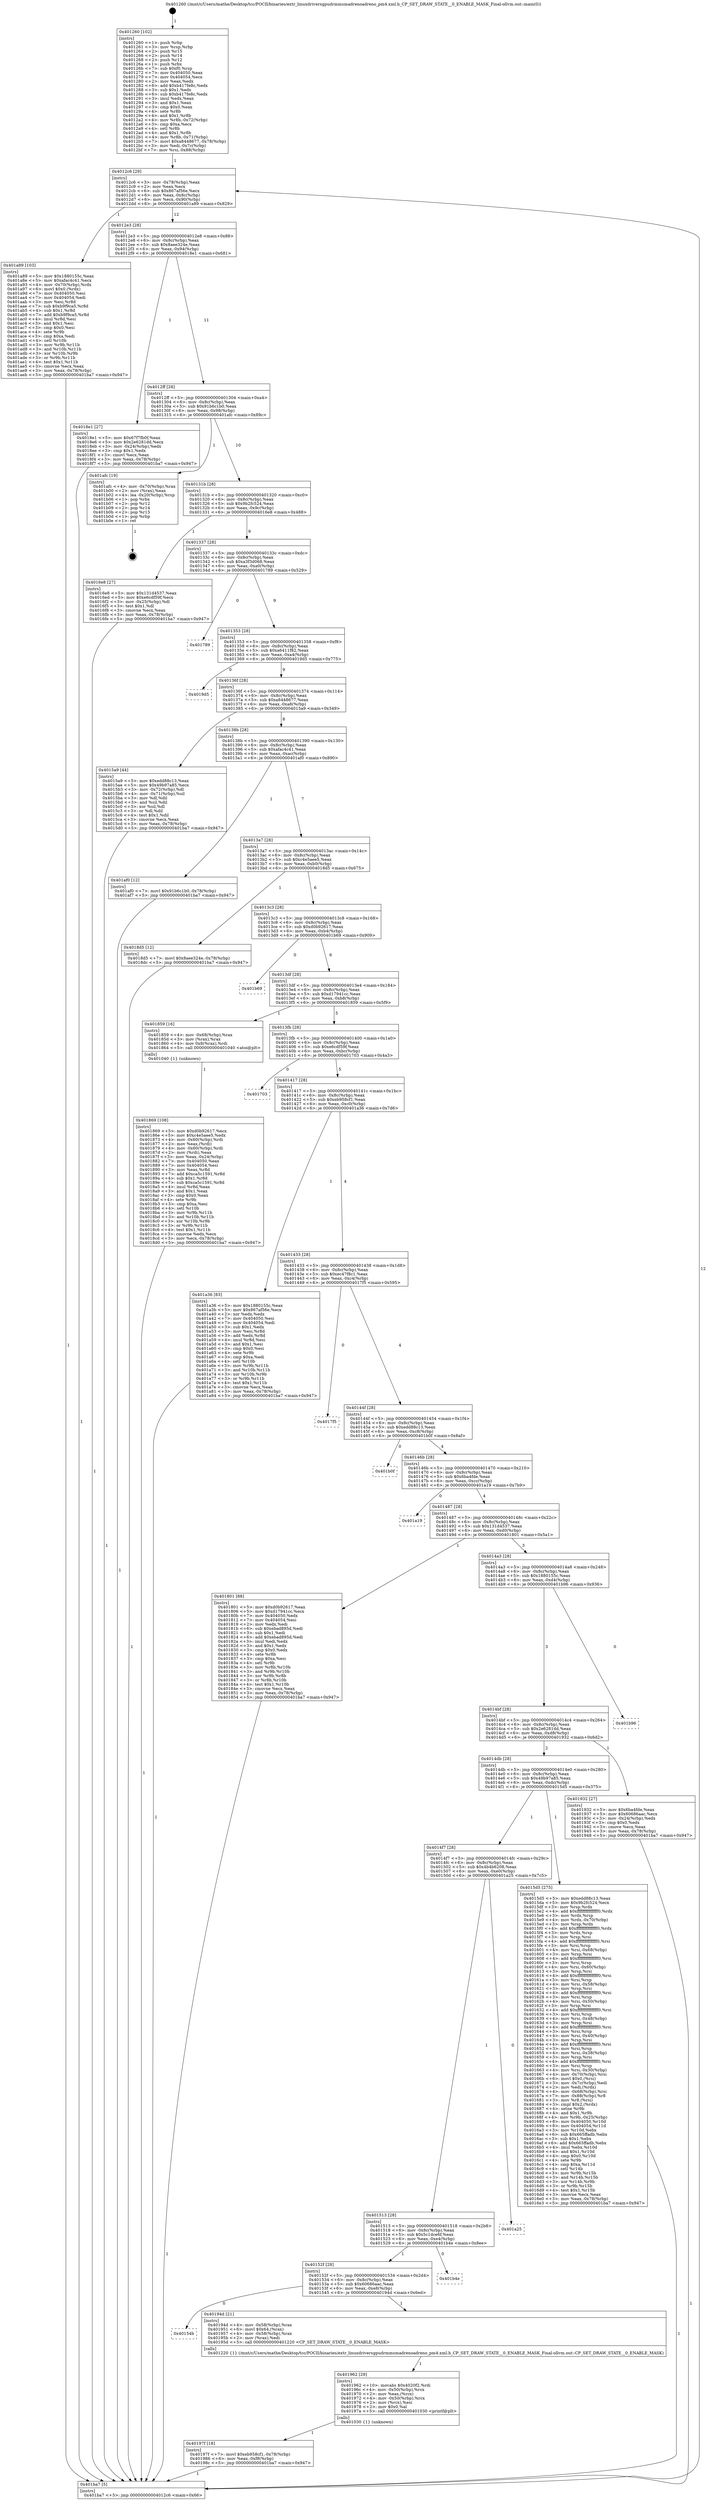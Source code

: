 digraph "0x401260" {
  label = "0x401260 (/mnt/c/Users/mathe/Desktop/tcc/POCII/binaries/extr_linuxdriversgpudrmmsmadrenoadreno_pm4.xml.h_CP_SET_DRAW_STATE__0_ENABLE_MASK_Final-ollvm.out::main(0))"
  labelloc = "t"
  node[shape=record]

  Entry [label="",width=0.3,height=0.3,shape=circle,fillcolor=black,style=filled]
  "0x4012c6" [label="{
     0x4012c6 [29]\l
     | [instrs]\l
     &nbsp;&nbsp;0x4012c6 \<+3\>: mov -0x78(%rbp),%eax\l
     &nbsp;&nbsp;0x4012c9 \<+2\>: mov %eax,%ecx\l
     &nbsp;&nbsp;0x4012cb \<+6\>: sub $0x867af56e,%ecx\l
     &nbsp;&nbsp;0x4012d1 \<+6\>: mov %eax,-0x8c(%rbp)\l
     &nbsp;&nbsp;0x4012d7 \<+6\>: mov %ecx,-0x90(%rbp)\l
     &nbsp;&nbsp;0x4012dd \<+6\>: je 0000000000401a89 \<main+0x829\>\l
  }"]
  "0x401a89" [label="{
     0x401a89 [103]\l
     | [instrs]\l
     &nbsp;&nbsp;0x401a89 \<+5\>: mov $0x1880155c,%eax\l
     &nbsp;&nbsp;0x401a8e \<+5\>: mov $0xafac4c41,%ecx\l
     &nbsp;&nbsp;0x401a93 \<+4\>: mov -0x70(%rbp),%rdx\l
     &nbsp;&nbsp;0x401a97 \<+6\>: movl $0x0,(%rdx)\l
     &nbsp;&nbsp;0x401a9d \<+7\>: mov 0x404050,%esi\l
     &nbsp;&nbsp;0x401aa4 \<+7\>: mov 0x404054,%edi\l
     &nbsp;&nbsp;0x401aab \<+3\>: mov %esi,%r8d\l
     &nbsp;&nbsp;0x401aae \<+7\>: sub $0xb9f9ca5,%r8d\l
     &nbsp;&nbsp;0x401ab5 \<+4\>: sub $0x1,%r8d\l
     &nbsp;&nbsp;0x401ab9 \<+7\>: add $0xb9f9ca5,%r8d\l
     &nbsp;&nbsp;0x401ac0 \<+4\>: imul %r8d,%esi\l
     &nbsp;&nbsp;0x401ac4 \<+3\>: and $0x1,%esi\l
     &nbsp;&nbsp;0x401ac7 \<+3\>: cmp $0x0,%esi\l
     &nbsp;&nbsp;0x401aca \<+4\>: sete %r9b\l
     &nbsp;&nbsp;0x401ace \<+3\>: cmp $0xa,%edi\l
     &nbsp;&nbsp;0x401ad1 \<+4\>: setl %r10b\l
     &nbsp;&nbsp;0x401ad5 \<+3\>: mov %r9b,%r11b\l
     &nbsp;&nbsp;0x401ad8 \<+3\>: and %r10b,%r11b\l
     &nbsp;&nbsp;0x401adb \<+3\>: xor %r10b,%r9b\l
     &nbsp;&nbsp;0x401ade \<+3\>: or %r9b,%r11b\l
     &nbsp;&nbsp;0x401ae1 \<+4\>: test $0x1,%r11b\l
     &nbsp;&nbsp;0x401ae5 \<+3\>: cmovne %ecx,%eax\l
     &nbsp;&nbsp;0x401ae8 \<+3\>: mov %eax,-0x78(%rbp)\l
     &nbsp;&nbsp;0x401aeb \<+5\>: jmp 0000000000401ba7 \<main+0x947\>\l
  }"]
  "0x4012e3" [label="{
     0x4012e3 [28]\l
     | [instrs]\l
     &nbsp;&nbsp;0x4012e3 \<+5\>: jmp 00000000004012e8 \<main+0x88\>\l
     &nbsp;&nbsp;0x4012e8 \<+6\>: mov -0x8c(%rbp),%eax\l
     &nbsp;&nbsp;0x4012ee \<+5\>: sub $0x8aee324e,%eax\l
     &nbsp;&nbsp;0x4012f3 \<+6\>: mov %eax,-0x94(%rbp)\l
     &nbsp;&nbsp;0x4012f9 \<+6\>: je 00000000004018e1 \<main+0x681\>\l
  }"]
  Exit [label="",width=0.3,height=0.3,shape=circle,fillcolor=black,style=filled,peripheries=2]
  "0x4018e1" [label="{
     0x4018e1 [27]\l
     | [instrs]\l
     &nbsp;&nbsp;0x4018e1 \<+5\>: mov $0x67f7fb0f,%eax\l
     &nbsp;&nbsp;0x4018e6 \<+5\>: mov $0x2e6281dd,%ecx\l
     &nbsp;&nbsp;0x4018eb \<+3\>: mov -0x24(%rbp),%edx\l
     &nbsp;&nbsp;0x4018ee \<+3\>: cmp $0x1,%edx\l
     &nbsp;&nbsp;0x4018f1 \<+3\>: cmovl %ecx,%eax\l
     &nbsp;&nbsp;0x4018f4 \<+3\>: mov %eax,-0x78(%rbp)\l
     &nbsp;&nbsp;0x4018f7 \<+5\>: jmp 0000000000401ba7 \<main+0x947\>\l
  }"]
  "0x4012ff" [label="{
     0x4012ff [28]\l
     | [instrs]\l
     &nbsp;&nbsp;0x4012ff \<+5\>: jmp 0000000000401304 \<main+0xa4\>\l
     &nbsp;&nbsp;0x401304 \<+6\>: mov -0x8c(%rbp),%eax\l
     &nbsp;&nbsp;0x40130a \<+5\>: sub $0x91b6c1b0,%eax\l
     &nbsp;&nbsp;0x40130f \<+6\>: mov %eax,-0x98(%rbp)\l
     &nbsp;&nbsp;0x401315 \<+6\>: je 0000000000401afc \<main+0x89c\>\l
  }"]
  "0x40197f" [label="{
     0x40197f [18]\l
     | [instrs]\l
     &nbsp;&nbsp;0x40197f \<+7\>: movl $0xeb958cf1,-0x78(%rbp)\l
     &nbsp;&nbsp;0x401986 \<+6\>: mov %eax,-0xf8(%rbp)\l
     &nbsp;&nbsp;0x40198c \<+5\>: jmp 0000000000401ba7 \<main+0x947\>\l
  }"]
  "0x401afc" [label="{
     0x401afc [19]\l
     | [instrs]\l
     &nbsp;&nbsp;0x401afc \<+4\>: mov -0x70(%rbp),%rax\l
     &nbsp;&nbsp;0x401b00 \<+2\>: mov (%rax),%eax\l
     &nbsp;&nbsp;0x401b02 \<+4\>: lea -0x20(%rbp),%rsp\l
     &nbsp;&nbsp;0x401b06 \<+1\>: pop %rbx\l
     &nbsp;&nbsp;0x401b07 \<+2\>: pop %r12\l
     &nbsp;&nbsp;0x401b09 \<+2\>: pop %r14\l
     &nbsp;&nbsp;0x401b0b \<+2\>: pop %r15\l
     &nbsp;&nbsp;0x401b0d \<+1\>: pop %rbp\l
     &nbsp;&nbsp;0x401b0e \<+1\>: ret\l
  }"]
  "0x40131b" [label="{
     0x40131b [28]\l
     | [instrs]\l
     &nbsp;&nbsp;0x40131b \<+5\>: jmp 0000000000401320 \<main+0xc0\>\l
     &nbsp;&nbsp;0x401320 \<+6\>: mov -0x8c(%rbp),%eax\l
     &nbsp;&nbsp;0x401326 \<+5\>: sub $0x9b2fc524,%eax\l
     &nbsp;&nbsp;0x40132b \<+6\>: mov %eax,-0x9c(%rbp)\l
     &nbsp;&nbsp;0x401331 \<+6\>: je 00000000004016e8 \<main+0x488\>\l
  }"]
  "0x401962" [label="{
     0x401962 [29]\l
     | [instrs]\l
     &nbsp;&nbsp;0x401962 \<+10\>: movabs $0x4020f2,%rdi\l
     &nbsp;&nbsp;0x40196c \<+4\>: mov -0x50(%rbp),%rcx\l
     &nbsp;&nbsp;0x401970 \<+2\>: mov %eax,(%rcx)\l
     &nbsp;&nbsp;0x401972 \<+4\>: mov -0x50(%rbp),%rcx\l
     &nbsp;&nbsp;0x401976 \<+2\>: mov (%rcx),%esi\l
     &nbsp;&nbsp;0x401978 \<+2\>: mov $0x0,%al\l
     &nbsp;&nbsp;0x40197a \<+5\>: call 0000000000401030 \<printf@plt\>\l
     | [calls]\l
     &nbsp;&nbsp;0x401030 \{1\} (unknown)\l
  }"]
  "0x4016e8" [label="{
     0x4016e8 [27]\l
     | [instrs]\l
     &nbsp;&nbsp;0x4016e8 \<+5\>: mov $0x131d4537,%eax\l
     &nbsp;&nbsp;0x4016ed \<+5\>: mov $0xe6cdf59f,%ecx\l
     &nbsp;&nbsp;0x4016f2 \<+3\>: mov -0x25(%rbp),%dl\l
     &nbsp;&nbsp;0x4016f5 \<+3\>: test $0x1,%dl\l
     &nbsp;&nbsp;0x4016f8 \<+3\>: cmovne %ecx,%eax\l
     &nbsp;&nbsp;0x4016fb \<+3\>: mov %eax,-0x78(%rbp)\l
     &nbsp;&nbsp;0x4016fe \<+5\>: jmp 0000000000401ba7 \<main+0x947\>\l
  }"]
  "0x401337" [label="{
     0x401337 [28]\l
     | [instrs]\l
     &nbsp;&nbsp;0x401337 \<+5\>: jmp 000000000040133c \<main+0xdc\>\l
     &nbsp;&nbsp;0x40133c \<+6\>: mov -0x8c(%rbp),%eax\l
     &nbsp;&nbsp;0x401342 \<+5\>: sub $0xa3f3d068,%eax\l
     &nbsp;&nbsp;0x401347 \<+6\>: mov %eax,-0xa0(%rbp)\l
     &nbsp;&nbsp;0x40134d \<+6\>: je 0000000000401789 \<main+0x529\>\l
  }"]
  "0x40154b" [label="{
     0x40154b\l
  }", style=dashed]
  "0x401789" [label="{
     0x401789\l
  }", style=dashed]
  "0x401353" [label="{
     0x401353 [28]\l
     | [instrs]\l
     &nbsp;&nbsp;0x401353 \<+5\>: jmp 0000000000401358 \<main+0xf8\>\l
     &nbsp;&nbsp;0x401358 \<+6\>: mov -0x8c(%rbp),%eax\l
     &nbsp;&nbsp;0x40135e \<+5\>: sub $0xa6411f82,%eax\l
     &nbsp;&nbsp;0x401363 \<+6\>: mov %eax,-0xa4(%rbp)\l
     &nbsp;&nbsp;0x401369 \<+6\>: je 00000000004019d5 \<main+0x775\>\l
  }"]
  "0x40194d" [label="{
     0x40194d [21]\l
     | [instrs]\l
     &nbsp;&nbsp;0x40194d \<+4\>: mov -0x58(%rbp),%rax\l
     &nbsp;&nbsp;0x401951 \<+6\>: movl $0x64,(%rax)\l
     &nbsp;&nbsp;0x401957 \<+4\>: mov -0x58(%rbp),%rax\l
     &nbsp;&nbsp;0x40195b \<+2\>: mov (%rax),%edi\l
     &nbsp;&nbsp;0x40195d \<+5\>: call 0000000000401220 \<CP_SET_DRAW_STATE__0_ENABLE_MASK\>\l
     | [calls]\l
     &nbsp;&nbsp;0x401220 \{1\} (/mnt/c/Users/mathe/Desktop/tcc/POCII/binaries/extr_linuxdriversgpudrmmsmadrenoadreno_pm4.xml.h_CP_SET_DRAW_STATE__0_ENABLE_MASK_Final-ollvm.out::CP_SET_DRAW_STATE__0_ENABLE_MASK)\l
  }"]
  "0x4019d5" [label="{
     0x4019d5\l
  }", style=dashed]
  "0x40136f" [label="{
     0x40136f [28]\l
     | [instrs]\l
     &nbsp;&nbsp;0x40136f \<+5\>: jmp 0000000000401374 \<main+0x114\>\l
     &nbsp;&nbsp;0x401374 \<+6\>: mov -0x8c(%rbp),%eax\l
     &nbsp;&nbsp;0x40137a \<+5\>: sub $0xa8448677,%eax\l
     &nbsp;&nbsp;0x40137f \<+6\>: mov %eax,-0xa8(%rbp)\l
     &nbsp;&nbsp;0x401385 \<+6\>: je 00000000004015a9 \<main+0x349\>\l
  }"]
  "0x40152f" [label="{
     0x40152f [28]\l
     | [instrs]\l
     &nbsp;&nbsp;0x40152f \<+5\>: jmp 0000000000401534 \<main+0x2d4\>\l
     &nbsp;&nbsp;0x401534 \<+6\>: mov -0x8c(%rbp),%eax\l
     &nbsp;&nbsp;0x40153a \<+5\>: sub $0x60686aac,%eax\l
     &nbsp;&nbsp;0x40153f \<+6\>: mov %eax,-0xe8(%rbp)\l
     &nbsp;&nbsp;0x401545 \<+6\>: je 000000000040194d \<main+0x6ed\>\l
  }"]
  "0x4015a9" [label="{
     0x4015a9 [44]\l
     | [instrs]\l
     &nbsp;&nbsp;0x4015a9 \<+5\>: mov $0xedd88c13,%eax\l
     &nbsp;&nbsp;0x4015ae \<+5\>: mov $0x49b97a85,%ecx\l
     &nbsp;&nbsp;0x4015b3 \<+3\>: mov -0x72(%rbp),%dl\l
     &nbsp;&nbsp;0x4015b6 \<+4\>: mov -0x71(%rbp),%sil\l
     &nbsp;&nbsp;0x4015ba \<+3\>: mov %dl,%dil\l
     &nbsp;&nbsp;0x4015bd \<+3\>: and %sil,%dil\l
     &nbsp;&nbsp;0x4015c0 \<+3\>: xor %sil,%dl\l
     &nbsp;&nbsp;0x4015c3 \<+3\>: or %dl,%dil\l
     &nbsp;&nbsp;0x4015c6 \<+4\>: test $0x1,%dil\l
     &nbsp;&nbsp;0x4015ca \<+3\>: cmovne %ecx,%eax\l
     &nbsp;&nbsp;0x4015cd \<+3\>: mov %eax,-0x78(%rbp)\l
     &nbsp;&nbsp;0x4015d0 \<+5\>: jmp 0000000000401ba7 \<main+0x947\>\l
  }"]
  "0x40138b" [label="{
     0x40138b [28]\l
     | [instrs]\l
     &nbsp;&nbsp;0x40138b \<+5\>: jmp 0000000000401390 \<main+0x130\>\l
     &nbsp;&nbsp;0x401390 \<+6\>: mov -0x8c(%rbp),%eax\l
     &nbsp;&nbsp;0x401396 \<+5\>: sub $0xafac4c41,%eax\l
     &nbsp;&nbsp;0x40139b \<+6\>: mov %eax,-0xac(%rbp)\l
     &nbsp;&nbsp;0x4013a1 \<+6\>: je 0000000000401af0 \<main+0x890\>\l
  }"]
  "0x401ba7" [label="{
     0x401ba7 [5]\l
     | [instrs]\l
     &nbsp;&nbsp;0x401ba7 \<+5\>: jmp 00000000004012c6 \<main+0x66\>\l
  }"]
  "0x401260" [label="{
     0x401260 [102]\l
     | [instrs]\l
     &nbsp;&nbsp;0x401260 \<+1\>: push %rbp\l
     &nbsp;&nbsp;0x401261 \<+3\>: mov %rsp,%rbp\l
     &nbsp;&nbsp;0x401264 \<+2\>: push %r15\l
     &nbsp;&nbsp;0x401266 \<+2\>: push %r14\l
     &nbsp;&nbsp;0x401268 \<+2\>: push %r12\l
     &nbsp;&nbsp;0x40126a \<+1\>: push %rbx\l
     &nbsp;&nbsp;0x40126b \<+7\>: sub $0xf0,%rsp\l
     &nbsp;&nbsp;0x401272 \<+7\>: mov 0x404050,%eax\l
     &nbsp;&nbsp;0x401279 \<+7\>: mov 0x404054,%ecx\l
     &nbsp;&nbsp;0x401280 \<+2\>: mov %eax,%edx\l
     &nbsp;&nbsp;0x401282 \<+6\>: add $0xb417fe8c,%edx\l
     &nbsp;&nbsp;0x401288 \<+3\>: sub $0x1,%edx\l
     &nbsp;&nbsp;0x40128b \<+6\>: sub $0xb417fe8c,%edx\l
     &nbsp;&nbsp;0x401291 \<+3\>: imul %edx,%eax\l
     &nbsp;&nbsp;0x401294 \<+3\>: and $0x1,%eax\l
     &nbsp;&nbsp;0x401297 \<+3\>: cmp $0x0,%eax\l
     &nbsp;&nbsp;0x40129a \<+4\>: sete %r8b\l
     &nbsp;&nbsp;0x40129e \<+4\>: and $0x1,%r8b\l
     &nbsp;&nbsp;0x4012a2 \<+4\>: mov %r8b,-0x72(%rbp)\l
     &nbsp;&nbsp;0x4012a6 \<+3\>: cmp $0xa,%ecx\l
     &nbsp;&nbsp;0x4012a9 \<+4\>: setl %r8b\l
     &nbsp;&nbsp;0x4012ad \<+4\>: and $0x1,%r8b\l
     &nbsp;&nbsp;0x4012b1 \<+4\>: mov %r8b,-0x71(%rbp)\l
     &nbsp;&nbsp;0x4012b5 \<+7\>: movl $0xa8448677,-0x78(%rbp)\l
     &nbsp;&nbsp;0x4012bc \<+3\>: mov %edi,-0x7c(%rbp)\l
     &nbsp;&nbsp;0x4012bf \<+7\>: mov %rsi,-0x88(%rbp)\l
  }"]
  "0x401b4e" [label="{
     0x401b4e\l
  }", style=dashed]
  "0x401af0" [label="{
     0x401af0 [12]\l
     | [instrs]\l
     &nbsp;&nbsp;0x401af0 \<+7\>: movl $0x91b6c1b0,-0x78(%rbp)\l
     &nbsp;&nbsp;0x401af7 \<+5\>: jmp 0000000000401ba7 \<main+0x947\>\l
  }"]
  "0x4013a7" [label="{
     0x4013a7 [28]\l
     | [instrs]\l
     &nbsp;&nbsp;0x4013a7 \<+5\>: jmp 00000000004013ac \<main+0x14c\>\l
     &nbsp;&nbsp;0x4013ac \<+6\>: mov -0x8c(%rbp),%eax\l
     &nbsp;&nbsp;0x4013b2 \<+5\>: sub $0xc4e5aee5,%eax\l
     &nbsp;&nbsp;0x4013b7 \<+6\>: mov %eax,-0xb0(%rbp)\l
     &nbsp;&nbsp;0x4013bd \<+6\>: je 00000000004018d5 \<main+0x675\>\l
  }"]
  "0x401513" [label="{
     0x401513 [28]\l
     | [instrs]\l
     &nbsp;&nbsp;0x401513 \<+5\>: jmp 0000000000401518 \<main+0x2b8\>\l
     &nbsp;&nbsp;0x401518 \<+6\>: mov -0x8c(%rbp),%eax\l
     &nbsp;&nbsp;0x40151e \<+5\>: sub $0x5c1dce6f,%eax\l
     &nbsp;&nbsp;0x401523 \<+6\>: mov %eax,-0xe4(%rbp)\l
     &nbsp;&nbsp;0x401529 \<+6\>: je 0000000000401b4e \<main+0x8ee\>\l
  }"]
  "0x4018d5" [label="{
     0x4018d5 [12]\l
     | [instrs]\l
     &nbsp;&nbsp;0x4018d5 \<+7\>: movl $0x8aee324e,-0x78(%rbp)\l
     &nbsp;&nbsp;0x4018dc \<+5\>: jmp 0000000000401ba7 \<main+0x947\>\l
  }"]
  "0x4013c3" [label="{
     0x4013c3 [28]\l
     | [instrs]\l
     &nbsp;&nbsp;0x4013c3 \<+5\>: jmp 00000000004013c8 \<main+0x168\>\l
     &nbsp;&nbsp;0x4013c8 \<+6\>: mov -0x8c(%rbp),%eax\l
     &nbsp;&nbsp;0x4013ce \<+5\>: sub $0xd0b92617,%eax\l
     &nbsp;&nbsp;0x4013d3 \<+6\>: mov %eax,-0xb4(%rbp)\l
     &nbsp;&nbsp;0x4013d9 \<+6\>: je 0000000000401b69 \<main+0x909\>\l
  }"]
  "0x401a25" [label="{
     0x401a25\l
  }", style=dashed]
  "0x401b69" [label="{
     0x401b69\l
  }", style=dashed]
  "0x4013df" [label="{
     0x4013df [28]\l
     | [instrs]\l
     &nbsp;&nbsp;0x4013df \<+5\>: jmp 00000000004013e4 \<main+0x184\>\l
     &nbsp;&nbsp;0x4013e4 \<+6\>: mov -0x8c(%rbp),%eax\l
     &nbsp;&nbsp;0x4013ea \<+5\>: sub $0xd17941cc,%eax\l
     &nbsp;&nbsp;0x4013ef \<+6\>: mov %eax,-0xb8(%rbp)\l
     &nbsp;&nbsp;0x4013f5 \<+6\>: je 0000000000401859 \<main+0x5f9\>\l
  }"]
  "0x401869" [label="{
     0x401869 [108]\l
     | [instrs]\l
     &nbsp;&nbsp;0x401869 \<+5\>: mov $0xd0b92617,%ecx\l
     &nbsp;&nbsp;0x40186e \<+5\>: mov $0xc4e5aee5,%edx\l
     &nbsp;&nbsp;0x401873 \<+4\>: mov -0x60(%rbp),%rdi\l
     &nbsp;&nbsp;0x401877 \<+2\>: mov %eax,(%rdi)\l
     &nbsp;&nbsp;0x401879 \<+4\>: mov -0x60(%rbp),%rdi\l
     &nbsp;&nbsp;0x40187d \<+2\>: mov (%rdi),%eax\l
     &nbsp;&nbsp;0x40187f \<+3\>: mov %eax,-0x24(%rbp)\l
     &nbsp;&nbsp;0x401882 \<+7\>: mov 0x404050,%eax\l
     &nbsp;&nbsp;0x401889 \<+7\>: mov 0x404054,%esi\l
     &nbsp;&nbsp;0x401890 \<+3\>: mov %eax,%r8d\l
     &nbsp;&nbsp;0x401893 \<+7\>: add $0xca5c1591,%r8d\l
     &nbsp;&nbsp;0x40189a \<+4\>: sub $0x1,%r8d\l
     &nbsp;&nbsp;0x40189e \<+7\>: sub $0xca5c1591,%r8d\l
     &nbsp;&nbsp;0x4018a5 \<+4\>: imul %r8d,%eax\l
     &nbsp;&nbsp;0x4018a9 \<+3\>: and $0x1,%eax\l
     &nbsp;&nbsp;0x4018ac \<+3\>: cmp $0x0,%eax\l
     &nbsp;&nbsp;0x4018af \<+4\>: sete %r9b\l
     &nbsp;&nbsp;0x4018b3 \<+3\>: cmp $0xa,%esi\l
     &nbsp;&nbsp;0x4018b6 \<+4\>: setl %r10b\l
     &nbsp;&nbsp;0x4018ba \<+3\>: mov %r9b,%r11b\l
     &nbsp;&nbsp;0x4018bd \<+3\>: and %r10b,%r11b\l
     &nbsp;&nbsp;0x4018c0 \<+3\>: xor %r10b,%r9b\l
     &nbsp;&nbsp;0x4018c3 \<+3\>: or %r9b,%r11b\l
     &nbsp;&nbsp;0x4018c6 \<+4\>: test $0x1,%r11b\l
     &nbsp;&nbsp;0x4018ca \<+3\>: cmovne %edx,%ecx\l
     &nbsp;&nbsp;0x4018cd \<+3\>: mov %ecx,-0x78(%rbp)\l
     &nbsp;&nbsp;0x4018d0 \<+5\>: jmp 0000000000401ba7 \<main+0x947\>\l
  }"]
  "0x401859" [label="{
     0x401859 [16]\l
     | [instrs]\l
     &nbsp;&nbsp;0x401859 \<+4\>: mov -0x68(%rbp),%rax\l
     &nbsp;&nbsp;0x40185d \<+3\>: mov (%rax),%rax\l
     &nbsp;&nbsp;0x401860 \<+4\>: mov 0x8(%rax),%rdi\l
     &nbsp;&nbsp;0x401864 \<+5\>: call 0000000000401040 \<atoi@plt\>\l
     | [calls]\l
     &nbsp;&nbsp;0x401040 \{1\} (unknown)\l
  }"]
  "0x4013fb" [label="{
     0x4013fb [28]\l
     | [instrs]\l
     &nbsp;&nbsp;0x4013fb \<+5\>: jmp 0000000000401400 \<main+0x1a0\>\l
     &nbsp;&nbsp;0x401400 \<+6\>: mov -0x8c(%rbp),%eax\l
     &nbsp;&nbsp;0x401406 \<+5\>: sub $0xe6cdf59f,%eax\l
     &nbsp;&nbsp;0x40140b \<+6\>: mov %eax,-0xbc(%rbp)\l
     &nbsp;&nbsp;0x401411 \<+6\>: je 0000000000401703 \<main+0x4a3\>\l
  }"]
  "0x4014f7" [label="{
     0x4014f7 [28]\l
     | [instrs]\l
     &nbsp;&nbsp;0x4014f7 \<+5\>: jmp 00000000004014fc \<main+0x29c\>\l
     &nbsp;&nbsp;0x4014fc \<+6\>: mov -0x8c(%rbp),%eax\l
     &nbsp;&nbsp;0x401502 \<+5\>: sub $0x4b4b6208,%eax\l
     &nbsp;&nbsp;0x401507 \<+6\>: mov %eax,-0xe0(%rbp)\l
     &nbsp;&nbsp;0x40150d \<+6\>: je 0000000000401a25 \<main+0x7c5\>\l
  }"]
  "0x401703" [label="{
     0x401703\l
  }", style=dashed]
  "0x401417" [label="{
     0x401417 [28]\l
     | [instrs]\l
     &nbsp;&nbsp;0x401417 \<+5\>: jmp 000000000040141c \<main+0x1bc\>\l
     &nbsp;&nbsp;0x40141c \<+6\>: mov -0x8c(%rbp),%eax\l
     &nbsp;&nbsp;0x401422 \<+5\>: sub $0xeb958cf1,%eax\l
     &nbsp;&nbsp;0x401427 \<+6\>: mov %eax,-0xc0(%rbp)\l
     &nbsp;&nbsp;0x40142d \<+6\>: je 0000000000401a36 \<main+0x7d6\>\l
  }"]
  "0x4015d5" [label="{
     0x4015d5 [275]\l
     | [instrs]\l
     &nbsp;&nbsp;0x4015d5 \<+5\>: mov $0xedd88c13,%eax\l
     &nbsp;&nbsp;0x4015da \<+5\>: mov $0x9b2fc524,%ecx\l
     &nbsp;&nbsp;0x4015df \<+3\>: mov %rsp,%rdx\l
     &nbsp;&nbsp;0x4015e2 \<+4\>: add $0xfffffffffffffff0,%rdx\l
     &nbsp;&nbsp;0x4015e6 \<+3\>: mov %rdx,%rsp\l
     &nbsp;&nbsp;0x4015e9 \<+4\>: mov %rdx,-0x70(%rbp)\l
     &nbsp;&nbsp;0x4015ed \<+3\>: mov %rsp,%rdx\l
     &nbsp;&nbsp;0x4015f0 \<+4\>: add $0xfffffffffffffff0,%rdx\l
     &nbsp;&nbsp;0x4015f4 \<+3\>: mov %rdx,%rsp\l
     &nbsp;&nbsp;0x4015f7 \<+3\>: mov %rsp,%rsi\l
     &nbsp;&nbsp;0x4015fa \<+4\>: add $0xfffffffffffffff0,%rsi\l
     &nbsp;&nbsp;0x4015fe \<+3\>: mov %rsi,%rsp\l
     &nbsp;&nbsp;0x401601 \<+4\>: mov %rsi,-0x68(%rbp)\l
     &nbsp;&nbsp;0x401605 \<+3\>: mov %rsp,%rsi\l
     &nbsp;&nbsp;0x401608 \<+4\>: add $0xfffffffffffffff0,%rsi\l
     &nbsp;&nbsp;0x40160c \<+3\>: mov %rsi,%rsp\l
     &nbsp;&nbsp;0x40160f \<+4\>: mov %rsi,-0x60(%rbp)\l
     &nbsp;&nbsp;0x401613 \<+3\>: mov %rsp,%rsi\l
     &nbsp;&nbsp;0x401616 \<+4\>: add $0xfffffffffffffff0,%rsi\l
     &nbsp;&nbsp;0x40161a \<+3\>: mov %rsi,%rsp\l
     &nbsp;&nbsp;0x40161d \<+4\>: mov %rsi,-0x58(%rbp)\l
     &nbsp;&nbsp;0x401621 \<+3\>: mov %rsp,%rsi\l
     &nbsp;&nbsp;0x401624 \<+4\>: add $0xfffffffffffffff0,%rsi\l
     &nbsp;&nbsp;0x401628 \<+3\>: mov %rsi,%rsp\l
     &nbsp;&nbsp;0x40162b \<+4\>: mov %rsi,-0x50(%rbp)\l
     &nbsp;&nbsp;0x40162f \<+3\>: mov %rsp,%rsi\l
     &nbsp;&nbsp;0x401632 \<+4\>: add $0xfffffffffffffff0,%rsi\l
     &nbsp;&nbsp;0x401636 \<+3\>: mov %rsi,%rsp\l
     &nbsp;&nbsp;0x401639 \<+4\>: mov %rsi,-0x48(%rbp)\l
     &nbsp;&nbsp;0x40163d \<+3\>: mov %rsp,%rsi\l
     &nbsp;&nbsp;0x401640 \<+4\>: add $0xfffffffffffffff0,%rsi\l
     &nbsp;&nbsp;0x401644 \<+3\>: mov %rsi,%rsp\l
     &nbsp;&nbsp;0x401647 \<+4\>: mov %rsi,-0x40(%rbp)\l
     &nbsp;&nbsp;0x40164b \<+3\>: mov %rsp,%rsi\l
     &nbsp;&nbsp;0x40164e \<+4\>: add $0xfffffffffffffff0,%rsi\l
     &nbsp;&nbsp;0x401652 \<+3\>: mov %rsi,%rsp\l
     &nbsp;&nbsp;0x401655 \<+4\>: mov %rsi,-0x38(%rbp)\l
     &nbsp;&nbsp;0x401659 \<+3\>: mov %rsp,%rsi\l
     &nbsp;&nbsp;0x40165c \<+4\>: add $0xfffffffffffffff0,%rsi\l
     &nbsp;&nbsp;0x401660 \<+3\>: mov %rsi,%rsp\l
     &nbsp;&nbsp;0x401663 \<+4\>: mov %rsi,-0x30(%rbp)\l
     &nbsp;&nbsp;0x401667 \<+4\>: mov -0x70(%rbp),%rsi\l
     &nbsp;&nbsp;0x40166b \<+6\>: movl $0x0,(%rsi)\l
     &nbsp;&nbsp;0x401671 \<+3\>: mov -0x7c(%rbp),%edi\l
     &nbsp;&nbsp;0x401674 \<+2\>: mov %edi,(%rdx)\l
     &nbsp;&nbsp;0x401676 \<+4\>: mov -0x68(%rbp),%rsi\l
     &nbsp;&nbsp;0x40167a \<+7\>: mov -0x88(%rbp),%r8\l
     &nbsp;&nbsp;0x401681 \<+3\>: mov %r8,(%rsi)\l
     &nbsp;&nbsp;0x401684 \<+3\>: cmpl $0x2,(%rdx)\l
     &nbsp;&nbsp;0x401687 \<+4\>: setne %r9b\l
     &nbsp;&nbsp;0x40168b \<+4\>: and $0x1,%r9b\l
     &nbsp;&nbsp;0x40168f \<+4\>: mov %r9b,-0x25(%rbp)\l
     &nbsp;&nbsp;0x401693 \<+8\>: mov 0x404050,%r10d\l
     &nbsp;&nbsp;0x40169b \<+8\>: mov 0x404054,%r11d\l
     &nbsp;&nbsp;0x4016a3 \<+3\>: mov %r10d,%ebx\l
     &nbsp;&nbsp;0x4016a6 \<+6\>: sub $0x665ffadb,%ebx\l
     &nbsp;&nbsp;0x4016ac \<+3\>: sub $0x1,%ebx\l
     &nbsp;&nbsp;0x4016af \<+6\>: add $0x665ffadb,%ebx\l
     &nbsp;&nbsp;0x4016b5 \<+4\>: imul %ebx,%r10d\l
     &nbsp;&nbsp;0x4016b9 \<+4\>: and $0x1,%r10d\l
     &nbsp;&nbsp;0x4016bd \<+4\>: cmp $0x0,%r10d\l
     &nbsp;&nbsp;0x4016c1 \<+4\>: sete %r9b\l
     &nbsp;&nbsp;0x4016c5 \<+4\>: cmp $0xa,%r11d\l
     &nbsp;&nbsp;0x4016c9 \<+4\>: setl %r14b\l
     &nbsp;&nbsp;0x4016cd \<+3\>: mov %r9b,%r15b\l
     &nbsp;&nbsp;0x4016d0 \<+3\>: and %r14b,%r15b\l
     &nbsp;&nbsp;0x4016d3 \<+3\>: xor %r14b,%r9b\l
     &nbsp;&nbsp;0x4016d6 \<+3\>: or %r9b,%r15b\l
     &nbsp;&nbsp;0x4016d9 \<+4\>: test $0x1,%r15b\l
     &nbsp;&nbsp;0x4016dd \<+3\>: cmovne %ecx,%eax\l
     &nbsp;&nbsp;0x4016e0 \<+3\>: mov %eax,-0x78(%rbp)\l
     &nbsp;&nbsp;0x4016e3 \<+5\>: jmp 0000000000401ba7 \<main+0x947\>\l
  }"]
  "0x401a36" [label="{
     0x401a36 [83]\l
     | [instrs]\l
     &nbsp;&nbsp;0x401a36 \<+5\>: mov $0x1880155c,%eax\l
     &nbsp;&nbsp;0x401a3b \<+5\>: mov $0x867af56e,%ecx\l
     &nbsp;&nbsp;0x401a40 \<+2\>: xor %edx,%edx\l
     &nbsp;&nbsp;0x401a42 \<+7\>: mov 0x404050,%esi\l
     &nbsp;&nbsp;0x401a49 \<+7\>: mov 0x404054,%edi\l
     &nbsp;&nbsp;0x401a50 \<+3\>: sub $0x1,%edx\l
     &nbsp;&nbsp;0x401a53 \<+3\>: mov %esi,%r8d\l
     &nbsp;&nbsp;0x401a56 \<+3\>: add %edx,%r8d\l
     &nbsp;&nbsp;0x401a59 \<+4\>: imul %r8d,%esi\l
     &nbsp;&nbsp;0x401a5d \<+3\>: and $0x1,%esi\l
     &nbsp;&nbsp;0x401a60 \<+3\>: cmp $0x0,%esi\l
     &nbsp;&nbsp;0x401a63 \<+4\>: sete %r9b\l
     &nbsp;&nbsp;0x401a67 \<+3\>: cmp $0xa,%edi\l
     &nbsp;&nbsp;0x401a6a \<+4\>: setl %r10b\l
     &nbsp;&nbsp;0x401a6e \<+3\>: mov %r9b,%r11b\l
     &nbsp;&nbsp;0x401a71 \<+3\>: and %r10b,%r11b\l
     &nbsp;&nbsp;0x401a74 \<+3\>: xor %r10b,%r9b\l
     &nbsp;&nbsp;0x401a77 \<+3\>: or %r9b,%r11b\l
     &nbsp;&nbsp;0x401a7a \<+4\>: test $0x1,%r11b\l
     &nbsp;&nbsp;0x401a7e \<+3\>: cmovne %ecx,%eax\l
     &nbsp;&nbsp;0x401a81 \<+3\>: mov %eax,-0x78(%rbp)\l
     &nbsp;&nbsp;0x401a84 \<+5\>: jmp 0000000000401ba7 \<main+0x947\>\l
  }"]
  "0x401433" [label="{
     0x401433 [28]\l
     | [instrs]\l
     &nbsp;&nbsp;0x401433 \<+5\>: jmp 0000000000401438 \<main+0x1d8\>\l
     &nbsp;&nbsp;0x401438 \<+6\>: mov -0x8c(%rbp),%eax\l
     &nbsp;&nbsp;0x40143e \<+5\>: sub $0xec47f8c1,%eax\l
     &nbsp;&nbsp;0x401443 \<+6\>: mov %eax,-0xc4(%rbp)\l
     &nbsp;&nbsp;0x401449 \<+6\>: je 00000000004017f5 \<main+0x595\>\l
  }"]
  "0x4014db" [label="{
     0x4014db [28]\l
     | [instrs]\l
     &nbsp;&nbsp;0x4014db \<+5\>: jmp 00000000004014e0 \<main+0x280\>\l
     &nbsp;&nbsp;0x4014e0 \<+6\>: mov -0x8c(%rbp),%eax\l
     &nbsp;&nbsp;0x4014e6 \<+5\>: sub $0x49b97a85,%eax\l
     &nbsp;&nbsp;0x4014eb \<+6\>: mov %eax,-0xdc(%rbp)\l
     &nbsp;&nbsp;0x4014f1 \<+6\>: je 00000000004015d5 \<main+0x375\>\l
  }"]
  "0x4017f5" [label="{
     0x4017f5\l
  }", style=dashed]
  "0x40144f" [label="{
     0x40144f [28]\l
     | [instrs]\l
     &nbsp;&nbsp;0x40144f \<+5\>: jmp 0000000000401454 \<main+0x1f4\>\l
     &nbsp;&nbsp;0x401454 \<+6\>: mov -0x8c(%rbp),%eax\l
     &nbsp;&nbsp;0x40145a \<+5\>: sub $0xedd88c13,%eax\l
     &nbsp;&nbsp;0x40145f \<+6\>: mov %eax,-0xc8(%rbp)\l
     &nbsp;&nbsp;0x401465 \<+6\>: je 0000000000401b0f \<main+0x8af\>\l
  }"]
  "0x401932" [label="{
     0x401932 [27]\l
     | [instrs]\l
     &nbsp;&nbsp;0x401932 \<+5\>: mov $0x6ba4fde,%eax\l
     &nbsp;&nbsp;0x401937 \<+5\>: mov $0x60686aac,%ecx\l
     &nbsp;&nbsp;0x40193c \<+3\>: mov -0x24(%rbp),%edx\l
     &nbsp;&nbsp;0x40193f \<+3\>: cmp $0x0,%edx\l
     &nbsp;&nbsp;0x401942 \<+3\>: cmove %ecx,%eax\l
     &nbsp;&nbsp;0x401945 \<+3\>: mov %eax,-0x78(%rbp)\l
     &nbsp;&nbsp;0x401948 \<+5\>: jmp 0000000000401ba7 \<main+0x947\>\l
  }"]
  "0x401b0f" [label="{
     0x401b0f\l
  }", style=dashed]
  "0x40146b" [label="{
     0x40146b [28]\l
     | [instrs]\l
     &nbsp;&nbsp;0x40146b \<+5\>: jmp 0000000000401470 \<main+0x210\>\l
     &nbsp;&nbsp;0x401470 \<+6\>: mov -0x8c(%rbp),%eax\l
     &nbsp;&nbsp;0x401476 \<+5\>: sub $0x6ba4fde,%eax\l
     &nbsp;&nbsp;0x40147b \<+6\>: mov %eax,-0xcc(%rbp)\l
     &nbsp;&nbsp;0x401481 \<+6\>: je 0000000000401a19 \<main+0x7b9\>\l
  }"]
  "0x4014bf" [label="{
     0x4014bf [28]\l
     | [instrs]\l
     &nbsp;&nbsp;0x4014bf \<+5\>: jmp 00000000004014c4 \<main+0x264\>\l
     &nbsp;&nbsp;0x4014c4 \<+6\>: mov -0x8c(%rbp),%eax\l
     &nbsp;&nbsp;0x4014ca \<+5\>: sub $0x2e6281dd,%eax\l
     &nbsp;&nbsp;0x4014cf \<+6\>: mov %eax,-0xd8(%rbp)\l
     &nbsp;&nbsp;0x4014d5 \<+6\>: je 0000000000401932 \<main+0x6d2\>\l
  }"]
  "0x401a19" [label="{
     0x401a19\l
  }", style=dashed]
  "0x401487" [label="{
     0x401487 [28]\l
     | [instrs]\l
     &nbsp;&nbsp;0x401487 \<+5\>: jmp 000000000040148c \<main+0x22c\>\l
     &nbsp;&nbsp;0x40148c \<+6\>: mov -0x8c(%rbp),%eax\l
     &nbsp;&nbsp;0x401492 \<+5\>: sub $0x131d4537,%eax\l
     &nbsp;&nbsp;0x401497 \<+6\>: mov %eax,-0xd0(%rbp)\l
     &nbsp;&nbsp;0x40149d \<+6\>: je 0000000000401801 \<main+0x5a1\>\l
  }"]
  "0x401b96" [label="{
     0x401b96\l
  }", style=dashed]
  "0x401801" [label="{
     0x401801 [88]\l
     | [instrs]\l
     &nbsp;&nbsp;0x401801 \<+5\>: mov $0xd0b92617,%eax\l
     &nbsp;&nbsp;0x401806 \<+5\>: mov $0xd17941cc,%ecx\l
     &nbsp;&nbsp;0x40180b \<+7\>: mov 0x404050,%edx\l
     &nbsp;&nbsp;0x401812 \<+7\>: mov 0x404054,%esi\l
     &nbsp;&nbsp;0x401819 \<+2\>: mov %edx,%edi\l
     &nbsp;&nbsp;0x40181b \<+6\>: sub $0xebad895d,%edi\l
     &nbsp;&nbsp;0x401821 \<+3\>: sub $0x1,%edi\l
     &nbsp;&nbsp;0x401824 \<+6\>: add $0xebad895d,%edi\l
     &nbsp;&nbsp;0x40182a \<+3\>: imul %edi,%edx\l
     &nbsp;&nbsp;0x40182d \<+3\>: and $0x1,%edx\l
     &nbsp;&nbsp;0x401830 \<+3\>: cmp $0x0,%edx\l
     &nbsp;&nbsp;0x401833 \<+4\>: sete %r8b\l
     &nbsp;&nbsp;0x401837 \<+3\>: cmp $0xa,%esi\l
     &nbsp;&nbsp;0x40183a \<+4\>: setl %r9b\l
     &nbsp;&nbsp;0x40183e \<+3\>: mov %r8b,%r10b\l
     &nbsp;&nbsp;0x401841 \<+3\>: and %r9b,%r10b\l
     &nbsp;&nbsp;0x401844 \<+3\>: xor %r9b,%r8b\l
     &nbsp;&nbsp;0x401847 \<+3\>: or %r8b,%r10b\l
     &nbsp;&nbsp;0x40184a \<+4\>: test $0x1,%r10b\l
     &nbsp;&nbsp;0x40184e \<+3\>: cmovne %ecx,%eax\l
     &nbsp;&nbsp;0x401851 \<+3\>: mov %eax,-0x78(%rbp)\l
     &nbsp;&nbsp;0x401854 \<+5\>: jmp 0000000000401ba7 \<main+0x947\>\l
  }"]
  "0x4014a3" [label="{
     0x4014a3 [28]\l
     | [instrs]\l
     &nbsp;&nbsp;0x4014a3 \<+5\>: jmp 00000000004014a8 \<main+0x248\>\l
     &nbsp;&nbsp;0x4014a8 \<+6\>: mov -0x8c(%rbp),%eax\l
     &nbsp;&nbsp;0x4014ae \<+5\>: sub $0x1880155c,%eax\l
     &nbsp;&nbsp;0x4014b3 \<+6\>: mov %eax,-0xd4(%rbp)\l
     &nbsp;&nbsp;0x4014b9 \<+6\>: je 0000000000401b96 \<main+0x936\>\l
  }"]
  Entry -> "0x401260" [label=" 1"]
  "0x4012c6" -> "0x401a89" [label=" 1"]
  "0x4012c6" -> "0x4012e3" [label=" 12"]
  "0x401afc" -> Exit [label=" 1"]
  "0x4012e3" -> "0x4018e1" [label=" 1"]
  "0x4012e3" -> "0x4012ff" [label=" 11"]
  "0x401af0" -> "0x401ba7" [label=" 1"]
  "0x4012ff" -> "0x401afc" [label=" 1"]
  "0x4012ff" -> "0x40131b" [label=" 10"]
  "0x401a89" -> "0x401ba7" [label=" 1"]
  "0x40131b" -> "0x4016e8" [label=" 1"]
  "0x40131b" -> "0x401337" [label=" 9"]
  "0x401a36" -> "0x401ba7" [label=" 1"]
  "0x401337" -> "0x401789" [label=" 0"]
  "0x401337" -> "0x401353" [label=" 9"]
  "0x40197f" -> "0x401ba7" [label=" 1"]
  "0x401353" -> "0x4019d5" [label=" 0"]
  "0x401353" -> "0x40136f" [label=" 9"]
  "0x401962" -> "0x40197f" [label=" 1"]
  "0x40136f" -> "0x4015a9" [label=" 1"]
  "0x40136f" -> "0x40138b" [label=" 8"]
  "0x4015a9" -> "0x401ba7" [label=" 1"]
  "0x401260" -> "0x4012c6" [label=" 1"]
  "0x401ba7" -> "0x4012c6" [label=" 12"]
  "0x40152f" -> "0x40154b" [label=" 0"]
  "0x40138b" -> "0x401af0" [label=" 1"]
  "0x40138b" -> "0x4013a7" [label=" 7"]
  "0x40152f" -> "0x40194d" [label=" 1"]
  "0x4013a7" -> "0x4018d5" [label=" 1"]
  "0x4013a7" -> "0x4013c3" [label=" 6"]
  "0x401513" -> "0x40152f" [label=" 1"]
  "0x4013c3" -> "0x401b69" [label=" 0"]
  "0x4013c3" -> "0x4013df" [label=" 6"]
  "0x401513" -> "0x401b4e" [label=" 0"]
  "0x4013df" -> "0x401859" [label=" 1"]
  "0x4013df" -> "0x4013fb" [label=" 5"]
  "0x4014f7" -> "0x401513" [label=" 1"]
  "0x4013fb" -> "0x401703" [label=" 0"]
  "0x4013fb" -> "0x401417" [label=" 5"]
  "0x40194d" -> "0x401962" [label=" 1"]
  "0x401417" -> "0x401a36" [label=" 1"]
  "0x401417" -> "0x401433" [label=" 4"]
  "0x401932" -> "0x401ba7" [label=" 1"]
  "0x401433" -> "0x4017f5" [label=" 0"]
  "0x401433" -> "0x40144f" [label=" 4"]
  "0x4018d5" -> "0x401ba7" [label=" 1"]
  "0x40144f" -> "0x401b0f" [label=" 0"]
  "0x40144f" -> "0x40146b" [label=" 4"]
  "0x401869" -> "0x401ba7" [label=" 1"]
  "0x40146b" -> "0x401a19" [label=" 0"]
  "0x40146b" -> "0x401487" [label=" 4"]
  "0x401801" -> "0x401ba7" [label=" 1"]
  "0x401487" -> "0x401801" [label=" 1"]
  "0x401487" -> "0x4014a3" [label=" 3"]
  "0x4016e8" -> "0x401ba7" [label=" 1"]
  "0x4014a3" -> "0x401b96" [label=" 0"]
  "0x4014a3" -> "0x4014bf" [label=" 3"]
  "0x401859" -> "0x401869" [label=" 1"]
  "0x4014bf" -> "0x401932" [label=" 1"]
  "0x4014bf" -> "0x4014db" [label=" 2"]
  "0x4018e1" -> "0x401ba7" [label=" 1"]
  "0x4014db" -> "0x4015d5" [label=" 1"]
  "0x4014db" -> "0x4014f7" [label=" 1"]
  "0x4014f7" -> "0x401a25" [label=" 0"]
  "0x4015d5" -> "0x401ba7" [label=" 1"]
}
